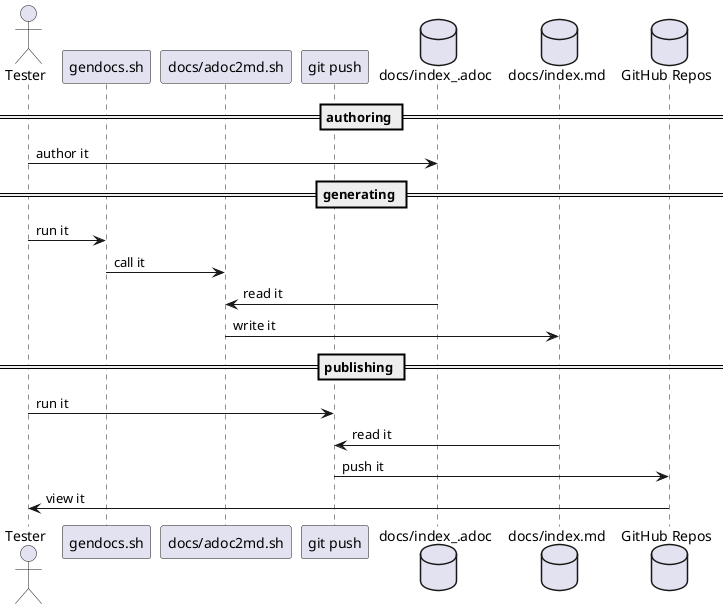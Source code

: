 @startuml sequence

actor       Tester             as tester
participant gendocs.sh         as gendocs
participant "docs/adoc2md.sh"  as adoc2md
participant "git push"         as gitpush
database    "docs/index_.adoc" as indexadoc
database    "docs/index.md"    as indexmd
database    "GitHub Repos"     as repos

== authoring ==
tester      -> indexadoc     : author it

== generating ==
tester      -> gendocs       : run it
gendocs     -> adoc2md       : call it
adoc2md     <- indexadoc     : read it
adoc2md     -> indexmd       : write it

== publishing ==
tester      -> gitpush       : run it
indexmd     -> gitpush       : read it
gitpush     -> repos         : push it
tester      <- repos         : view it
@enduml
